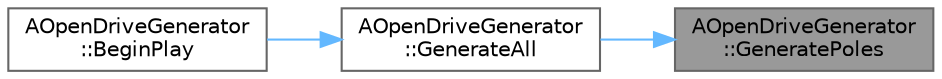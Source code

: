 digraph "AOpenDriveGenerator::GeneratePoles"
{
 // INTERACTIVE_SVG=YES
 // LATEX_PDF_SIZE
  bgcolor="transparent";
  edge [fontname=Helvetica,fontsize=10,labelfontname=Helvetica,labelfontsize=10];
  node [fontname=Helvetica,fontsize=10,shape=box,height=0.2,width=0.4];
  rankdir="RL";
  Node1 [id="Node000001",label="AOpenDriveGenerator\l::GeneratePoles",height=0.2,width=0.4,color="gray40", fillcolor="grey60", style="filled", fontcolor="black",tooltip="Generates pole meshes based on the OpenDRIVE information."];
  Node1 -> Node2 [id="edge1_Node000001_Node000002",dir="back",color="steelblue1",style="solid",tooltip=" "];
  Node2 [id="Node000002",label="AOpenDriveGenerator\l::GenerateAll",height=0.2,width=0.4,color="grey40", fillcolor="white", style="filled",URL="$d1/db0/classAOpenDriveGenerator.html#ac2724dde02c2a8ea7b25f11107f734a7",tooltip=" "];
  Node2 -> Node3 [id="edge2_Node000002_Node000003",dir="back",color="steelblue1",style="solid",tooltip=" "];
  Node3 [id="Node000003",label="AOpenDriveGenerator\l::BeginPlay",height=0.2,width=0.4,color="grey40", fillcolor="white", style="filled",URL="$d1/db0/classAOpenDriveGenerator.html#aab0452237a38c80a16bc5e96018e6819",tooltip=" "];
}
